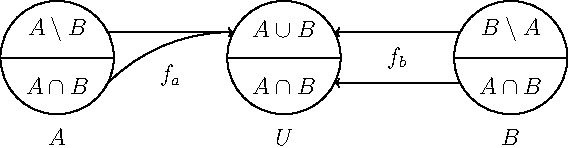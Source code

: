 unitsize(1cm);

pair A = (0, 0);
pair U = (4, 0);
pair B = (8, 0);

draw(shift(A) * unitcircle);
draw(A + (-1, 0) -- A + (1, 0));
label(A + (0, 0.5), '$A \setminus B$');
label(A + (0, -0.5), '$A \cap B$');
label(A + (0, -1), '$A$', align=2S);

draw(
  A + (2, 1) / sqrt(5) -- U + (-2, 1) / sqrt(5),
  arrow=Arrow(TeXHead)
);

draw(
  A + (2, -1) / sqrt(5) .. U + (-2, 1) / sqrt(5) - (0.1, 0) .. U + (-2, 1) / sqrt(5)
);

label('$f_a$', (A + U) / 2, align=S);

draw(shift(U) * unitcircle);
draw(U + (-1, 0) -- U + (1, 0));
label(U + (0, 0.5), '$A \cup B$');
label(U + (0, -0.5), '$A \cap B$');
label(U + (0, -1), '$U$', align=2S);

draw(
  B + (-2, 1) / sqrt(5) -- U + (2, 1) / sqrt(5),
  arrow=Arrow(TeXHead)
);

draw(
  B + (-2, -1) / sqrt(5) -- U + (2, -1) / sqrt(5),
  arrow=Arrow(TeXHead)
);

label('$f_b$', (U + B) / 2);

draw(shift(B) * unitcircle);
draw(B + (-1, 0) -- B + (1, 0));
label(B + (0, 0.5), '$B \setminus A$');
label(B + (0, -0.5), '$A \cap B$');
label(B + (0, -1), '$B$', align=2S);
